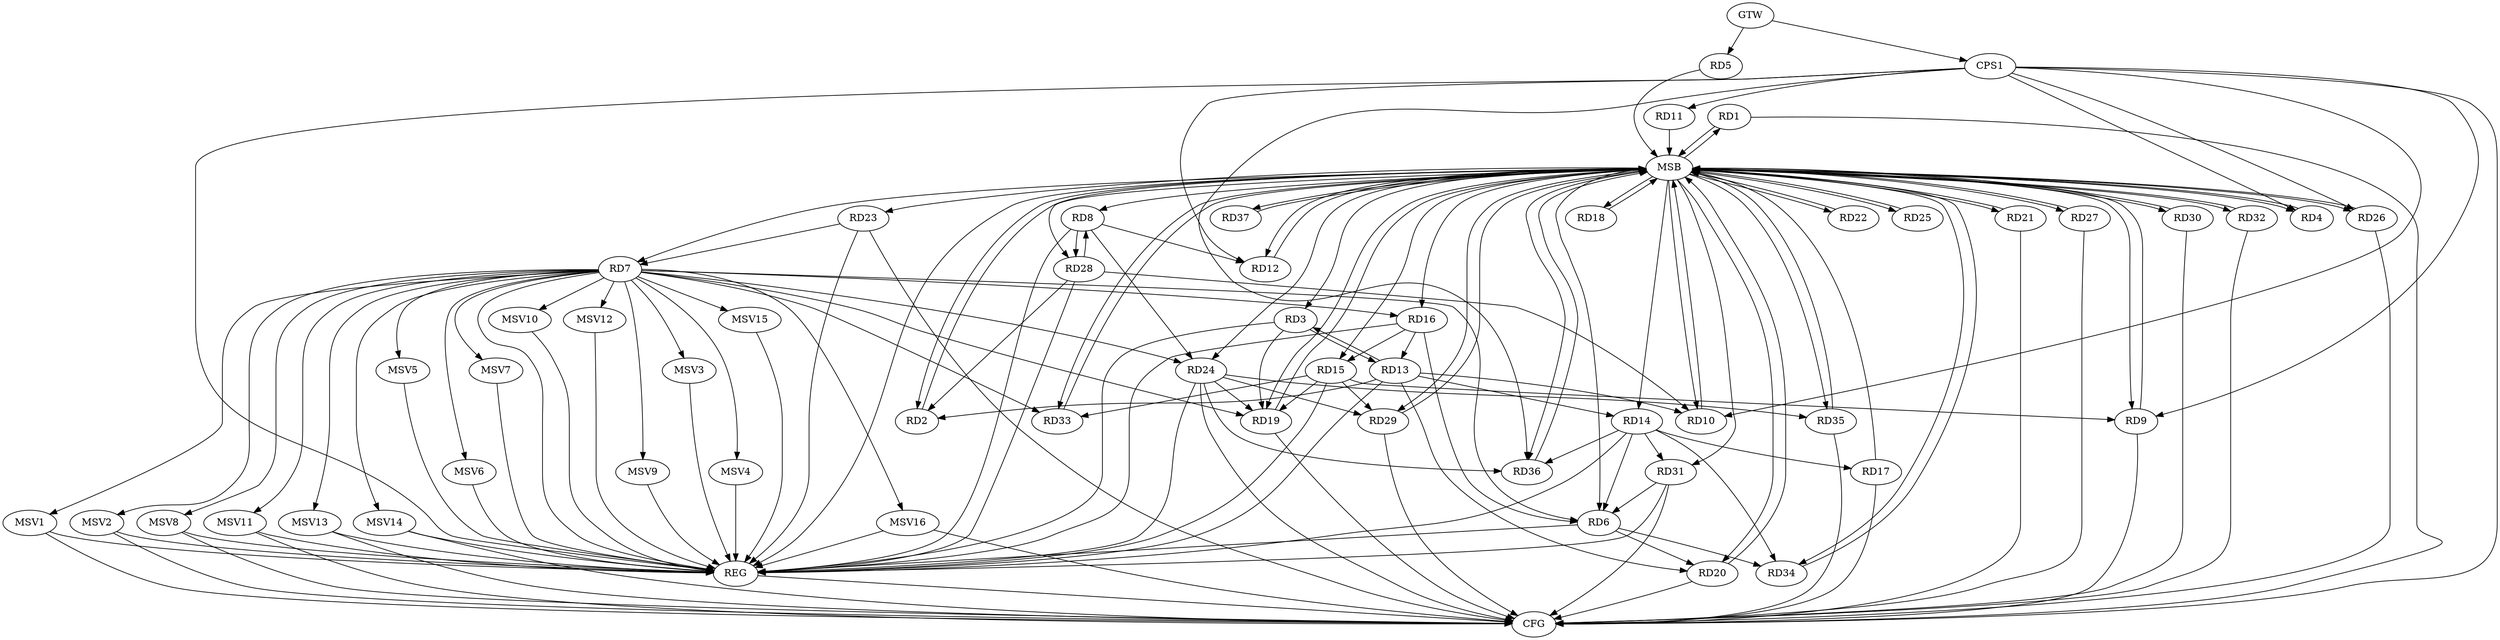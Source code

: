 strict digraph G {
  RD1 [ label="RD1" ];
  RD2 [ label="RD2" ];
  RD3 [ label="RD3" ];
  RD4 [ label="RD4" ];
  RD5 [ label="RD5" ];
  RD6 [ label="RD6" ];
  RD7 [ label="RD7" ];
  RD8 [ label="RD8" ];
  RD9 [ label="RD9" ];
  RD10 [ label="RD10" ];
  RD11 [ label="RD11" ];
  RD12 [ label="RD12" ];
  RD13 [ label="RD13" ];
  RD14 [ label="RD14" ];
  RD15 [ label="RD15" ];
  RD16 [ label="RD16" ];
  RD17 [ label="RD17" ];
  RD18 [ label="RD18" ];
  RD19 [ label="RD19" ];
  RD20 [ label="RD20" ];
  RD21 [ label="RD21" ];
  RD22 [ label="RD22" ];
  RD23 [ label="RD23" ];
  RD24 [ label="RD24" ];
  RD25 [ label="RD25" ];
  RD26 [ label="RD26" ];
  RD27 [ label="RD27" ];
  RD28 [ label="RD28" ];
  RD29 [ label="RD29" ];
  RD30 [ label="RD30" ];
  RD31 [ label="RD31" ];
  RD32 [ label="RD32" ];
  RD33 [ label="RD33" ];
  RD34 [ label="RD34" ];
  RD35 [ label="RD35" ];
  RD36 [ label="RD36" ];
  RD37 [ label="RD37" ];
  CPS1 [ label="CPS1" ];
  GTW [ label="GTW" ];
  REG [ label="REG" ];
  MSB [ label="MSB" ];
  CFG [ label="CFG" ];
  MSV1 [ label="MSV1" ];
  MSV2 [ label="MSV2" ];
  MSV3 [ label="MSV3" ];
  MSV4 [ label="MSV4" ];
  MSV5 [ label="MSV5" ];
  MSV6 [ label="MSV6" ];
  MSV7 [ label="MSV7" ];
  MSV8 [ label="MSV8" ];
  MSV9 [ label="MSV9" ];
  MSV10 [ label="MSV10" ];
  MSV11 [ label="MSV11" ];
  MSV12 [ label="MSV12" ];
  MSV13 [ label="MSV13" ];
  MSV14 [ label="MSV14" ];
  MSV15 [ label="MSV15" ];
  MSV16 [ label="MSV16" ];
  RD13 -> RD2;
  RD28 -> RD2;
  RD3 -> RD13;
  RD13 -> RD3;
  RD3 -> RD19;
  RD7 -> RD6;
  RD14 -> RD6;
  RD16 -> RD6;
  RD6 -> RD20;
  RD31 -> RD6;
  RD6 -> RD34;
  RD7 -> RD16;
  RD7 -> RD19;
  RD23 -> RD7;
  RD7 -> RD24;
  RD7 -> RD33;
  RD8 -> RD12;
  RD8 -> RD24;
  RD8 -> RD28;
  RD28 -> RD8;
  RD15 -> RD9;
  RD13 -> RD10;
  RD28 -> RD10;
  RD13 -> RD14;
  RD16 -> RD13;
  RD13 -> RD20;
  RD14 -> RD17;
  RD14 -> RD31;
  RD14 -> RD34;
  RD14 -> RD36;
  RD16 -> RD15;
  RD15 -> RD19;
  RD15 -> RD29;
  RD15 -> RD33;
  RD24 -> RD19;
  RD24 -> RD29;
  RD24 -> RD35;
  RD24 -> RD36;
  CPS1 -> RD36;
  CPS1 -> RD10;
  CPS1 -> RD12;
  CPS1 -> RD9;
  CPS1 -> RD4;
  CPS1 -> RD11;
  CPS1 -> RD26;
  GTW -> RD5;
  GTW -> CPS1;
  RD3 -> REG;
  RD6 -> REG;
  RD7 -> REG;
  RD8 -> REG;
  RD13 -> REG;
  RD14 -> REG;
  RD15 -> REG;
  RD16 -> REG;
  RD23 -> REG;
  RD24 -> REG;
  RD28 -> REG;
  RD31 -> REG;
  CPS1 -> REG;
  RD1 -> MSB;
  MSB -> RD4;
  MSB -> RD8;
  MSB -> RD12;
  MSB -> RD16;
  MSB -> RD18;
  MSB -> RD24;
  MSB -> RD33;
  MSB -> REG;
  RD2 -> MSB;
  MSB -> RD1;
  MSB -> RD9;
  MSB -> RD35;
  MSB -> RD36;
  RD4 -> MSB;
  MSB -> RD10;
  MSB -> RD25;
  MSB -> RD34;
  RD5 -> MSB;
  MSB -> RD3;
  MSB -> RD14;
  MSB -> RD28;
  RD9 -> MSB;
  MSB -> RD2;
  MSB -> RD19;
  MSB -> RD22;
  MSB -> RD26;
  MSB -> RD27;
  RD10 -> MSB;
  MSB -> RD29;
  RD11 -> MSB;
  RD12 -> MSB;
  MSB -> RD30;
  RD17 -> MSB;
  MSB -> RD6;
  MSB -> RD37;
  RD18 -> MSB;
  MSB -> RD20;
  MSB -> RD32;
  RD19 -> MSB;
  RD20 -> MSB;
  MSB -> RD23;
  RD21 -> MSB;
  MSB -> RD7;
  RD22 -> MSB;
  RD25 -> MSB;
  RD26 -> MSB;
  RD27 -> MSB;
  MSB -> RD15;
  MSB -> RD31;
  RD29 -> MSB;
  MSB -> RD21;
  RD30 -> MSB;
  RD32 -> MSB;
  RD33 -> MSB;
  RD34 -> MSB;
  RD35 -> MSB;
  RD36 -> MSB;
  RD37 -> MSB;
  RD27 -> CFG;
  RD23 -> CFG;
  RD20 -> CFG;
  RD19 -> CFG;
  RD26 -> CFG;
  RD17 -> CFG;
  RD30 -> CFG;
  CPS1 -> CFG;
  RD31 -> CFG;
  RD35 -> CFG;
  RD32 -> CFG;
  RD24 -> CFG;
  RD29 -> CFG;
  RD9 -> CFG;
  RD1 -> CFG;
  RD21 -> CFG;
  REG -> CFG;
  RD7 -> MSV1;
  RD7 -> MSV2;
  RD7 -> MSV3;
  MSV1 -> REG;
  MSV1 -> CFG;
  MSV2 -> REG;
  MSV2 -> CFG;
  MSV3 -> REG;
  RD7 -> MSV4;
  RD7 -> MSV5;
  MSV4 -> REG;
  MSV5 -> REG;
  RD7 -> MSV6;
  MSV6 -> REG;
  RD7 -> MSV7;
  RD7 -> MSV8;
  RD7 -> MSV9;
  RD7 -> MSV10;
  MSV7 -> REG;
  MSV8 -> REG;
  MSV8 -> CFG;
  MSV9 -> REG;
  MSV10 -> REG;
  RD7 -> MSV11;
  RD7 -> MSV12;
  MSV11 -> REG;
  MSV11 -> CFG;
  MSV12 -> REG;
  RD7 -> MSV13;
  MSV13 -> REG;
  MSV13 -> CFG;
  RD7 -> MSV14;
  RD7 -> MSV15;
  MSV14 -> REG;
  MSV14 -> CFG;
  MSV15 -> REG;
  RD7 -> MSV16;
  MSV16 -> REG;
  MSV16 -> CFG;
}
